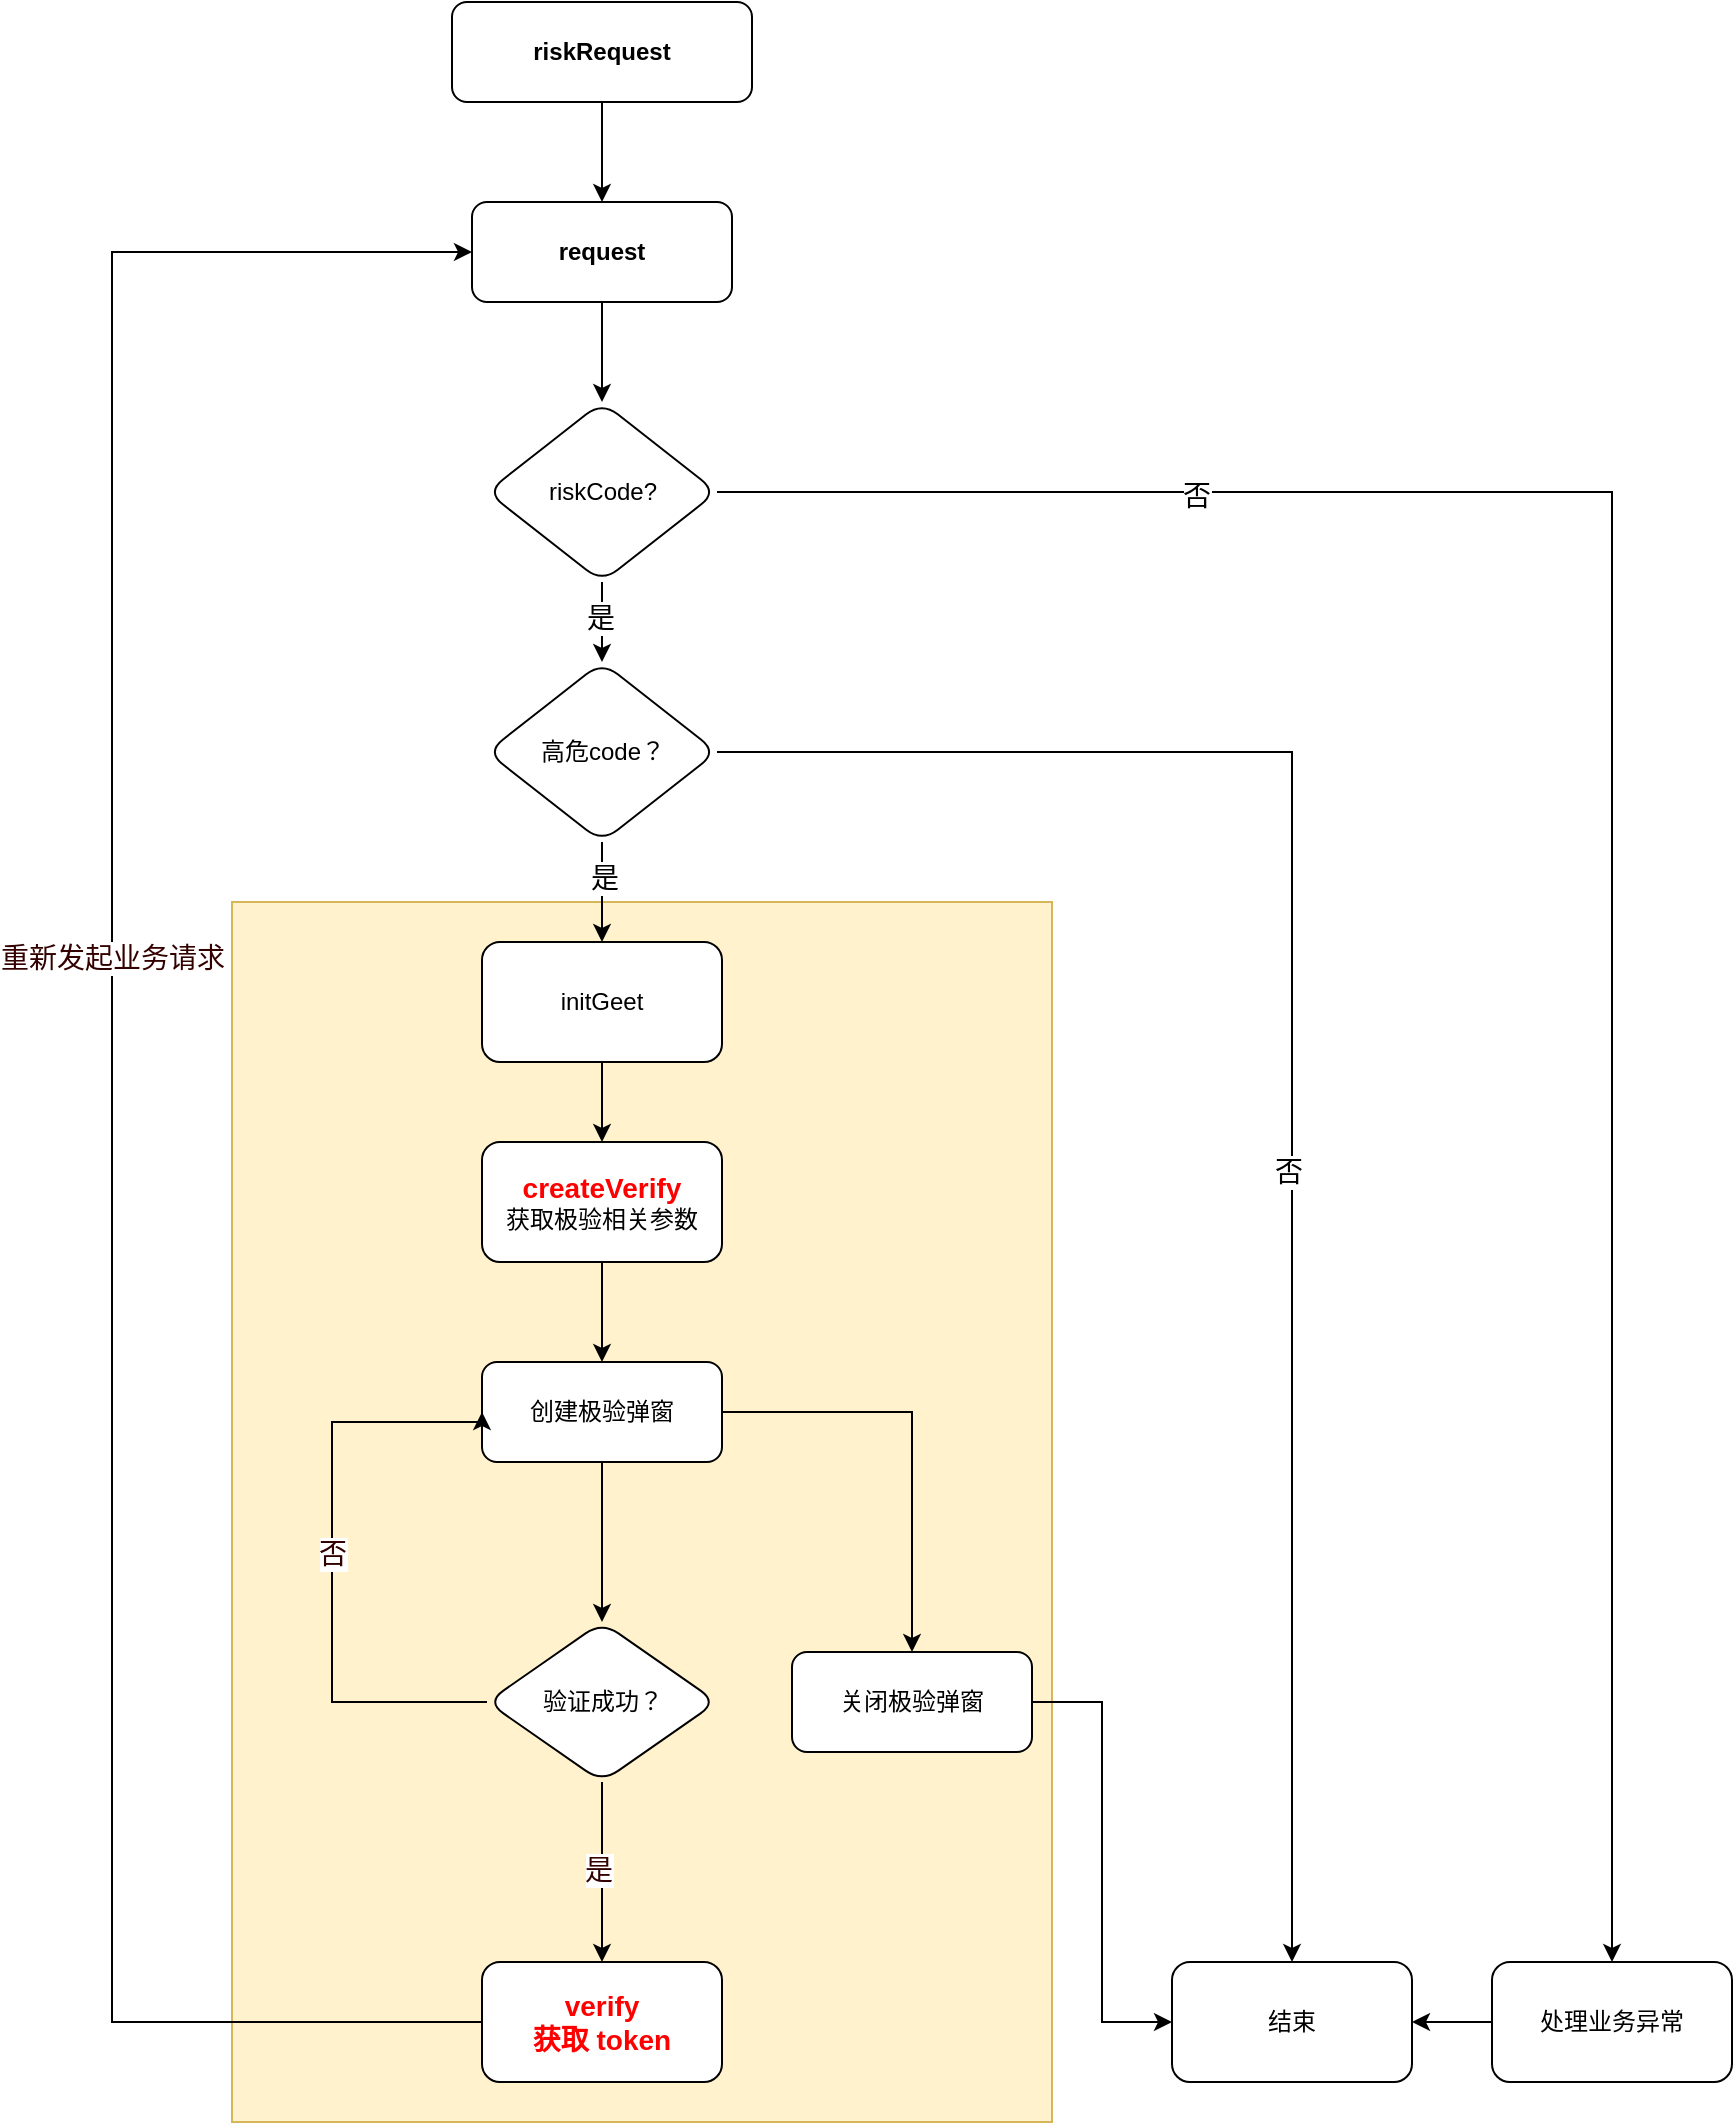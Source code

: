 <mxfile version="20.8.18" type="github">
  <diagram name="第 1 页" id="dORCI93NGSQV3cs84h6f">
    <mxGraphModel dx="1434" dy="690" grid="1" gridSize="10" guides="1" tooltips="1" connect="1" arrows="1" fold="1" page="1" pageScale="1" pageWidth="583" pageHeight="827" math="0" shadow="0">
      <root>
        <mxCell id="0" />
        <mxCell id="1" parent="0" />
        <mxCell id="mANXj1doXbx0966dObpM-42" value="" style="rounded=0;whiteSpace=wrap;html=1;fontSize=14;fillColor=#fff2cc;strokeColor=#d6b656;" vertex="1" parent="1">
          <mxGeometry x="320" y="660" width="410" height="610" as="geometry" />
        </mxCell>
        <mxCell id="mANXj1doXbx0966dObpM-3" value="" style="edgeStyle=orthogonalEdgeStyle;rounded=0;orthogonalLoop=1;jettySize=auto;html=1;" edge="1" parent="1" source="mANXj1doXbx0966dObpM-1" target="mANXj1doXbx0966dObpM-2">
          <mxGeometry relative="1" as="geometry" />
        </mxCell>
        <mxCell id="mANXj1doXbx0966dObpM-1" value="&lt;b&gt;riskRequest&lt;/b&gt;" style="rounded=1;whiteSpace=wrap;html=1;" vertex="1" parent="1">
          <mxGeometry x="430" y="210" width="150" height="50" as="geometry" />
        </mxCell>
        <mxCell id="mANXj1doXbx0966dObpM-5" value="" style="edgeStyle=orthogonalEdgeStyle;rounded=0;orthogonalLoop=1;jettySize=auto;html=1;" edge="1" parent="1" source="mANXj1doXbx0966dObpM-2" target="mANXj1doXbx0966dObpM-4">
          <mxGeometry relative="1" as="geometry" />
        </mxCell>
        <mxCell id="mANXj1doXbx0966dObpM-2" value="&lt;b&gt;request&lt;/b&gt;" style="rounded=1;whiteSpace=wrap;html=1;" vertex="1" parent="1">
          <mxGeometry x="440" y="310" width="130" height="50" as="geometry" />
        </mxCell>
        <mxCell id="mANXj1doXbx0966dObpM-7" value="" style="edgeStyle=orthogonalEdgeStyle;rounded=0;orthogonalLoop=1;jettySize=auto;html=1;" edge="1" parent="1" source="mANXj1doXbx0966dObpM-4" target="mANXj1doXbx0966dObpM-6">
          <mxGeometry relative="1" as="geometry" />
        </mxCell>
        <mxCell id="mANXj1doXbx0966dObpM-38" value="是" style="edgeLabel;html=1;align=center;verticalAlign=middle;resizable=0;points=[];fontSize=14;fontColor=#000000;" vertex="1" connectable="0" parent="mANXj1doXbx0966dObpM-7">
          <mxGeometry x="-0.1" y="-1" relative="1" as="geometry">
            <mxPoint as="offset" />
          </mxGeometry>
        </mxCell>
        <mxCell id="mANXj1doXbx0966dObpM-14" style="edgeStyle=orthogonalEdgeStyle;rounded=0;orthogonalLoop=1;jettySize=auto;html=1;" edge="1" parent="1" source="mANXj1doXbx0966dObpM-4" target="mANXj1doXbx0966dObpM-12">
          <mxGeometry relative="1" as="geometry" />
        </mxCell>
        <mxCell id="mANXj1doXbx0966dObpM-39" value="否" style="edgeLabel;html=1;align=center;verticalAlign=middle;resizable=0;points=[];fontSize=14;fontColor=#000000;" vertex="1" connectable="0" parent="mANXj1doXbx0966dObpM-14">
          <mxGeometry x="-0.597" y="-2" relative="1" as="geometry">
            <mxPoint x="1" as="offset" />
          </mxGeometry>
        </mxCell>
        <mxCell id="mANXj1doXbx0966dObpM-4" value="riskCode?" style="rhombus;whiteSpace=wrap;html=1;rounded=1;" vertex="1" parent="1">
          <mxGeometry x="447.5" y="410" width="115" height="90" as="geometry" />
        </mxCell>
        <mxCell id="mANXj1doXbx0966dObpM-9" value="" style="edgeStyle=orthogonalEdgeStyle;rounded=0;orthogonalLoop=1;jettySize=auto;html=1;" edge="1" parent="1" source="mANXj1doXbx0966dObpM-6" target="mANXj1doXbx0966dObpM-8">
          <mxGeometry relative="1" as="geometry" />
        </mxCell>
        <mxCell id="mANXj1doXbx0966dObpM-32" value="是" style="edgeLabel;html=1;align=center;verticalAlign=middle;resizable=0;points=[];fontSize=14;fontColor=#000000;" vertex="1" connectable="0" parent="mANXj1doXbx0966dObpM-9">
          <mxGeometry x="-0.28" y="1" relative="1" as="geometry">
            <mxPoint as="offset" />
          </mxGeometry>
        </mxCell>
        <mxCell id="mANXj1doXbx0966dObpM-33" style="edgeStyle=orthogonalEdgeStyle;rounded=0;orthogonalLoop=1;jettySize=auto;html=1;entryX=0.5;entryY=0;entryDx=0;entryDy=0;fontSize=14;fontColor=#000000;" edge="1" parent="1" source="mANXj1doXbx0966dObpM-6" target="mANXj1doXbx0966dObpM-31">
          <mxGeometry relative="1" as="geometry" />
        </mxCell>
        <mxCell id="mANXj1doXbx0966dObpM-34" value="否" style="edgeLabel;html=1;align=center;verticalAlign=middle;resizable=0;points=[];fontSize=14;fontColor=#000000;" vertex="1" connectable="0" parent="mANXj1doXbx0966dObpM-33">
          <mxGeometry x="0.113" y="-2" relative="1" as="geometry">
            <mxPoint y="1" as="offset" />
          </mxGeometry>
        </mxCell>
        <mxCell id="mANXj1doXbx0966dObpM-6" value="高危code？" style="rhombus;whiteSpace=wrap;html=1;rounded=1;" vertex="1" parent="1">
          <mxGeometry x="447.5" y="540" width="115" height="90" as="geometry" />
        </mxCell>
        <mxCell id="mANXj1doXbx0966dObpM-18" value="" style="edgeStyle=orthogonalEdgeStyle;rounded=0;orthogonalLoop=1;jettySize=auto;html=1;" edge="1" parent="1" source="mANXj1doXbx0966dObpM-8" target="mANXj1doXbx0966dObpM-17">
          <mxGeometry relative="1" as="geometry" />
        </mxCell>
        <mxCell id="mANXj1doXbx0966dObpM-8" value="initGeet" style="whiteSpace=wrap;html=1;rounded=1;" vertex="1" parent="1">
          <mxGeometry x="445" y="680" width="120" height="60" as="geometry" />
        </mxCell>
        <mxCell id="mANXj1doXbx0966dObpM-22" style="edgeStyle=orthogonalEdgeStyle;rounded=0;orthogonalLoop=1;jettySize=auto;html=1;entryX=0.5;entryY=0;entryDx=0;entryDy=0;fontSize=14;fontColor=#FF0000;" edge="1" parent="1" source="mANXj1doXbx0966dObpM-10" target="mANXj1doXbx0966dObpM-15">
          <mxGeometry relative="1" as="geometry" />
        </mxCell>
        <mxCell id="mANXj1doXbx0966dObpM-36" value="" style="edgeStyle=orthogonalEdgeStyle;rounded=0;orthogonalLoop=1;jettySize=auto;html=1;fontSize=14;fontColor=#000000;" edge="1" parent="1" source="mANXj1doXbx0966dObpM-10" target="mANXj1doXbx0966dObpM-35">
          <mxGeometry relative="1" as="geometry" />
        </mxCell>
        <mxCell id="mANXj1doXbx0966dObpM-10" value="创建极验弹窗" style="whiteSpace=wrap;html=1;rounded=1;" vertex="1" parent="1">
          <mxGeometry x="445" y="890" width="120" height="50" as="geometry" />
        </mxCell>
        <mxCell id="mANXj1doXbx0966dObpM-40" style="edgeStyle=orthogonalEdgeStyle;rounded=0;orthogonalLoop=1;jettySize=auto;html=1;fontSize=14;fontColor=#000000;" edge="1" parent="1" source="mANXj1doXbx0966dObpM-12" target="mANXj1doXbx0966dObpM-31">
          <mxGeometry relative="1" as="geometry" />
        </mxCell>
        <mxCell id="mANXj1doXbx0966dObpM-12" value="处理业务异常" style="whiteSpace=wrap;html=1;rounded=1;" vertex="1" parent="1">
          <mxGeometry x="950" y="1190" width="120" height="60" as="geometry" />
        </mxCell>
        <mxCell id="mANXj1doXbx0966dObpM-23" style="edgeStyle=orthogonalEdgeStyle;rounded=0;orthogonalLoop=1;jettySize=auto;html=1;fontSize=14;fontColor=#FF0000;" edge="1" parent="1" source="mANXj1doXbx0966dObpM-15" target="mANXj1doXbx0966dObpM-20">
          <mxGeometry relative="1" as="geometry" />
        </mxCell>
        <mxCell id="mANXj1doXbx0966dObpM-28" value="是" style="edgeLabel;html=1;align=center;verticalAlign=middle;resizable=0;points=[];fontSize=14;fontColor=#330000;" vertex="1" connectable="0" parent="mANXj1doXbx0966dObpM-23">
          <mxGeometry x="-0.026" y="-2" relative="1" as="geometry">
            <mxPoint as="offset" />
          </mxGeometry>
        </mxCell>
        <mxCell id="mANXj1doXbx0966dObpM-26" style="edgeStyle=orthogonalEdgeStyle;rounded=0;orthogonalLoop=1;jettySize=auto;html=1;entryX=0;entryY=0.5;entryDx=0;entryDy=0;fontSize=14;fontColor=#FF0000;" edge="1" parent="1" source="mANXj1doXbx0966dObpM-15" target="mANXj1doXbx0966dObpM-10">
          <mxGeometry relative="1" as="geometry">
            <Array as="points">
              <mxPoint x="370" y="1060" />
              <mxPoint x="370" y="920" />
              <mxPoint x="445" y="920" />
            </Array>
          </mxGeometry>
        </mxCell>
        <mxCell id="mANXj1doXbx0966dObpM-27" value="&lt;font color=&quot;#330000&quot;&gt;否&lt;/font&gt;" style="edgeLabel;html=1;align=center;verticalAlign=middle;resizable=0;points=[];fontSize=14;fontColor=#FF0000;" vertex="1" connectable="0" parent="mANXj1doXbx0966dObpM-26">
          <mxGeometry x="0.163" y="-3" relative="1" as="geometry">
            <mxPoint x="-3" y="21" as="offset" />
          </mxGeometry>
        </mxCell>
        <mxCell id="mANXj1doXbx0966dObpM-15" value="验证成功？" style="rhombus;whiteSpace=wrap;html=1;rounded=1;" vertex="1" parent="1">
          <mxGeometry x="447.5" y="1020" width="115" height="80" as="geometry" />
        </mxCell>
        <mxCell id="mANXj1doXbx0966dObpM-19" style="edgeStyle=orthogonalEdgeStyle;rounded=0;orthogonalLoop=1;jettySize=auto;html=1;entryX=0.5;entryY=0;entryDx=0;entryDy=0;" edge="1" parent="1" source="mANXj1doXbx0966dObpM-17" target="mANXj1doXbx0966dObpM-10">
          <mxGeometry relative="1" as="geometry" />
        </mxCell>
        <mxCell id="mANXj1doXbx0966dObpM-17" value="&lt;b&gt;&lt;font color=&quot;#ff0000&quot; style=&quot;font-size: 14px;&quot;&gt;createVerify&lt;/font&gt;&lt;/b&gt;&lt;br&gt;获取极验相关参数" style="whiteSpace=wrap;html=1;rounded=1;" vertex="1" parent="1">
          <mxGeometry x="445" y="780" width="120" height="60" as="geometry" />
        </mxCell>
        <mxCell id="mANXj1doXbx0966dObpM-29" style="edgeStyle=orthogonalEdgeStyle;rounded=0;orthogonalLoop=1;jettySize=auto;html=1;fontSize=14;fontColor=#330000;entryX=0;entryY=0.5;entryDx=0;entryDy=0;" edge="1" parent="1" source="mANXj1doXbx0966dObpM-20" target="mANXj1doXbx0966dObpM-2">
          <mxGeometry relative="1" as="geometry">
            <mxPoint x="210" y="730" as="targetPoint" />
            <Array as="points">
              <mxPoint x="260" y="1220" />
              <mxPoint x="260" y="335" />
            </Array>
          </mxGeometry>
        </mxCell>
        <mxCell id="mANXj1doXbx0966dObpM-30" value="重新发起业务请求" style="edgeLabel;html=1;align=center;verticalAlign=middle;resizable=0;points=[];fontSize=14;fontColor=#330000;" vertex="1" connectable="0" parent="mANXj1doXbx0966dObpM-29">
          <mxGeometry x="0.148" relative="1" as="geometry">
            <mxPoint as="offset" />
          </mxGeometry>
        </mxCell>
        <mxCell id="mANXj1doXbx0966dObpM-20" value="&lt;b&gt;&lt;font style=&quot;font-size: 14px;&quot; color=&quot;#ff0000&quot;&gt;verify&lt;br&gt;获取 token&lt;br&gt;&lt;/font&gt;&lt;/b&gt;" style="whiteSpace=wrap;html=1;rounded=1;" vertex="1" parent="1">
          <mxGeometry x="445" y="1190" width="120" height="60" as="geometry" />
        </mxCell>
        <mxCell id="mANXj1doXbx0966dObpM-31" value="结束" style="whiteSpace=wrap;html=1;rounded=1;" vertex="1" parent="1">
          <mxGeometry x="790" y="1190" width="120" height="60" as="geometry" />
        </mxCell>
        <mxCell id="mANXj1doXbx0966dObpM-37" style="edgeStyle=orthogonalEdgeStyle;rounded=0;orthogonalLoop=1;jettySize=auto;html=1;entryX=0;entryY=0.5;entryDx=0;entryDy=0;fontSize=14;fontColor=#000000;" edge="1" parent="1" source="mANXj1doXbx0966dObpM-35" target="mANXj1doXbx0966dObpM-31">
          <mxGeometry relative="1" as="geometry" />
        </mxCell>
        <mxCell id="mANXj1doXbx0966dObpM-35" value="关闭极验弹窗" style="whiteSpace=wrap;html=1;rounded=1;" vertex="1" parent="1">
          <mxGeometry x="600" y="1035" width="120" height="50" as="geometry" />
        </mxCell>
      </root>
    </mxGraphModel>
  </diagram>
</mxfile>
